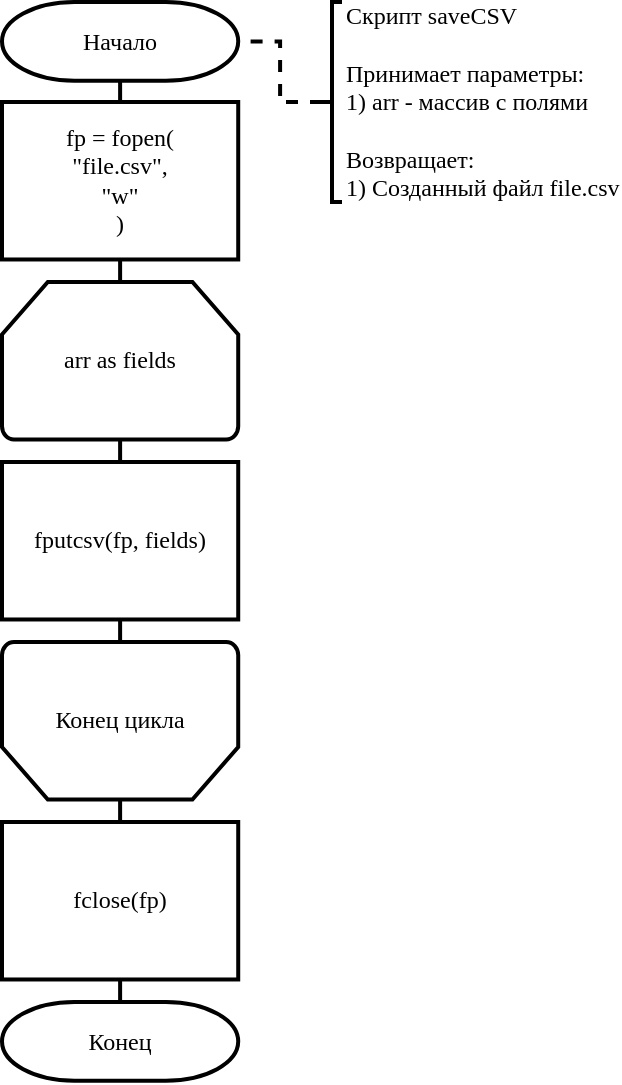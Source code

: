 <mxfile version="13.9.9" type="device"><diagram id="p2Avkku8QBSZCFOfCF_e" name="Page-1"><mxGraphModel dx="868" dy="452" grid="1" gridSize="10" guides="1" tooltips="1" connect="1" arrows="1" fold="1" page="1" pageScale="1" pageWidth="827" pageHeight="1169" math="0" shadow="0"><root><mxCell id="0"/><mxCell id="1" parent="0"/><mxCell id="E3B0k0OKRX4OgEsTIzGg-8" style="edgeStyle=orthogonalEdgeStyle;rounded=0;orthogonalLoop=1;jettySize=auto;html=1;exitX=0.5;exitY=1;exitDx=0;exitDy=0;exitPerimeter=0;entryX=0.5;entryY=0;entryDx=0;entryDy=0;endArrow=none;endFill=0;strokeWidth=2;" edge="1" parent="1" source="E3B0k0OKRX4OgEsTIzGg-1" target="E3B0k0OKRX4OgEsTIzGg-2"><mxGeometry relative="1" as="geometry"/></mxCell><mxCell id="E3B0k0OKRX4OgEsTIzGg-1" value="Начало" style="strokeWidth=2;html=1;shape=mxgraph.flowchart.terminator;whiteSpace=wrap;rounded=0;fontFamily=Times New Roman;" vertex="1" parent="1"><mxGeometry x="80" y="40" width="118.11" height="39.37" as="geometry"/></mxCell><mxCell id="E3B0k0OKRX4OgEsTIzGg-9" style="edgeStyle=orthogonalEdgeStyle;rounded=0;orthogonalLoop=1;jettySize=auto;html=1;exitX=0.5;exitY=1;exitDx=0;exitDy=0;entryX=0.5;entryY=0;entryDx=0;entryDy=0;entryPerimeter=0;endArrow=none;endFill=0;strokeWidth=2;" edge="1" parent="1" source="E3B0k0OKRX4OgEsTIzGg-2" target="E3B0k0OKRX4OgEsTIzGg-4"><mxGeometry relative="1" as="geometry"/></mxCell><mxCell id="E3B0k0OKRX4OgEsTIzGg-2" value="fp = fopen(&lt;br&gt;&quot;file.csv&quot;,&lt;br&gt;&quot;w&quot;&lt;br&gt;)" style="rounded=0;whiteSpace=wrap;html=1;absoluteArcSize=1;arcSize=14;strokeWidth=2;fontFamily=Times New Roman;" vertex="1" parent="1"><mxGeometry x="80" y="90" width="118.11" height="78.74" as="geometry"/></mxCell><mxCell id="E3B0k0OKRX4OgEsTIzGg-13" style="edgeStyle=orthogonalEdgeStyle;rounded=0;orthogonalLoop=1;jettySize=auto;html=1;exitX=0.5;exitY=1;exitDx=0;exitDy=0;entryX=0.5;entryY=0;entryDx=0;entryDy=0;entryPerimeter=0;endArrow=none;endFill=0;strokeWidth=2;" edge="1" parent="1" source="E3B0k0OKRX4OgEsTIzGg-3" target="E3B0k0OKRX4OgEsTIzGg-7"><mxGeometry relative="1" as="geometry"/></mxCell><mxCell id="E3B0k0OKRX4OgEsTIzGg-3" value="fclose(fp)" style="rounded=0;whiteSpace=wrap;html=1;absoluteArcSize=1;arcSize=14;strokeWidth=2;fontFamily=Times New Roman;" vertex="1" parent="1"><mxGeometry x="80" y="450" width="118.11" height="78.74" as="geometry"/></mxCell><mxCell id="E3B0k0OKRX4OgEsTIzGg-10" style="edgeStyle=orthogonalEdgeStyle;rounded=0;orthogonalLoop=1;jettySize=auto;html=1;exitX=0.5;exitY=1;exitDx=0;exitDy=0;exitPerimeter=0;entryX=0.5;entryY=0;entryDx=0;entryDy=0;endArrow=none;endFill=0;strokeWidth=2;" edge="1" parent="1" source="E3B0k0OKRX4OgEsTIzGg-4" target="E3B0k0OKRX4OgEsTIzGg-6"><mxGeometry relative="1" as="geometry"/></mxCell><mxCell id="E3B0k0OKRX4OgEsTIzGg-4" value="arr as fields" style="strokeWidth=2;html=1;shape=mxgraph.flowchart.loop_limit;whiteSpace=wrap;rounded=0;fontFamily=Times New Roman;" vertex="1" parent="1"><mxGeometry x="80" y="180" width="118.11" height="78.74" as="geometry"/></mxCell><mxCell id="E3B0k0OKRX4OgEsTIzGg-12" style="edgeStyle=orthogonalEdgeStyle;rounded=0;orthogonalLoop=1;jettySize=auto;html=1;exitX=0.5;exitY=0;exitDx=0;exitDy=0;exitPerimeter=0;entryX=0.5;entryY=0;entryDx=0;entryDy=0;endArrow=none;endFill=0;strokeWidth=2;" edge="1" parent="1" source="E3B0k0OKRX4OgEsTIzGg-5" target="E3B0k0OKRX4OgEsTIzGg-3"><mxGeometry relative="1" as="geometry"/></mxCell><mxCell id="E3B0k0OKRX4OgEsTIzGg-5" value="Конец цикла" style="strokeWidth=2;html=1;shape=mxgraph.flowchart.loop_limit;whiteSpace=wrap;rounded=0;fontFamily=Times New Roman;flipV=1;" vertex="1" parent="1"><mxGeometry x="80" y="360" width="118.11" height="78.74" as="geometry"/></mxCell><mxCell id="E3B0k0OKRX4OgEsTIzGg-11" style="edgeStyle=orthogonalEdgeStyle;rounded=0;orthogonalLoop=1;jettySize=auto;html=1;exitX=0.5;exitY=1;exitDx=0;exitDy=0;entryX=0.5;entryY=1;entryDx=0;entryDy=0;entryPerimeter=0;endArrow=none;endFill=0;strokeWidth=2;" edge="1" parent="1" source="E3B0k0OKRX4OgEsTIzGg-6" target="E3B0k0OKRX4OgEsTIzGg-5"><mxGeometry relative="1" as="geometry"/></mxCell><mxCell id="E3B0k0OKRX4OgEsTIzGg-6" value="fputcsv(fp, fields)" style="rounded=0;whiteSpace=wrap;html=1;absoluteArcSize=1;arcSize=14;strokeWidth=2;fontFamily=Times New Roman;" vertex="1" parent="1"><mxGeometry x="80" y="270" width="118.11" height="78.74" as="geometry"/></mxCell><mxCell id="E3B0k0OKRX4OgEsTIzGg-7" value="Конец" style="strokeWidth=2;html=1;shape=mxgraph.flowchart.terminator;whiteSpace=wrap;rounded=0;fontFamily=Times New Roman;" vertex="1" parent="1"><mxGeometry x="80" y="540" width="118.11" height="39.37" as="geometry"/></mxCell><mxCell id="E3B0k0OKRX4OgEsTIzGg-15" style="edgeStyle=orthogonalEdgeStyle;rounded=0;orthogonalLoop=1;jettySize=auto;html=1;exitX=0;exitY=0.5;exitDx=0;exitDy=0;exitPerimeter=0;entryX=1;entryY=0.5;entryDx=0;entryDy=0;entryPerimeter=0;endArrow=none;endFill=0;strokeWidth=2;dashed=1;" edge="1" parent="1" source="E3B0k0OKRX4OgEsTIzGg-14" target="E3B0k0OKRX4OgEsTIzGg-1"><mxGeometry relative="1" as="geometry"/></mxCell><mxCell id="E3B0k0OKRX4OgEsTIzGg-14" value="Скрипт saveCSV&lt;br&gt;&lt;br&gt;Принимает параметры:&lt;br&gt;1) arr - массив с полями&lt;br&gt;&lt;br&gt;Возвращает:&lt;br&gt;1) Созданный файл file.csv" style="strokeWidth=2;html=1;shape=mxgraph.flowchart.annotation_2;align=left;labelPosition=right;pointerEvents=1;rounded=0;fontFamily=Times New Roman;" vertex="1" parent="1"><mxGeometry x="240" y="40" width="10" height="100" as="geometry"/></mxCell></root></mxGraphModel></diagram></mxfile>